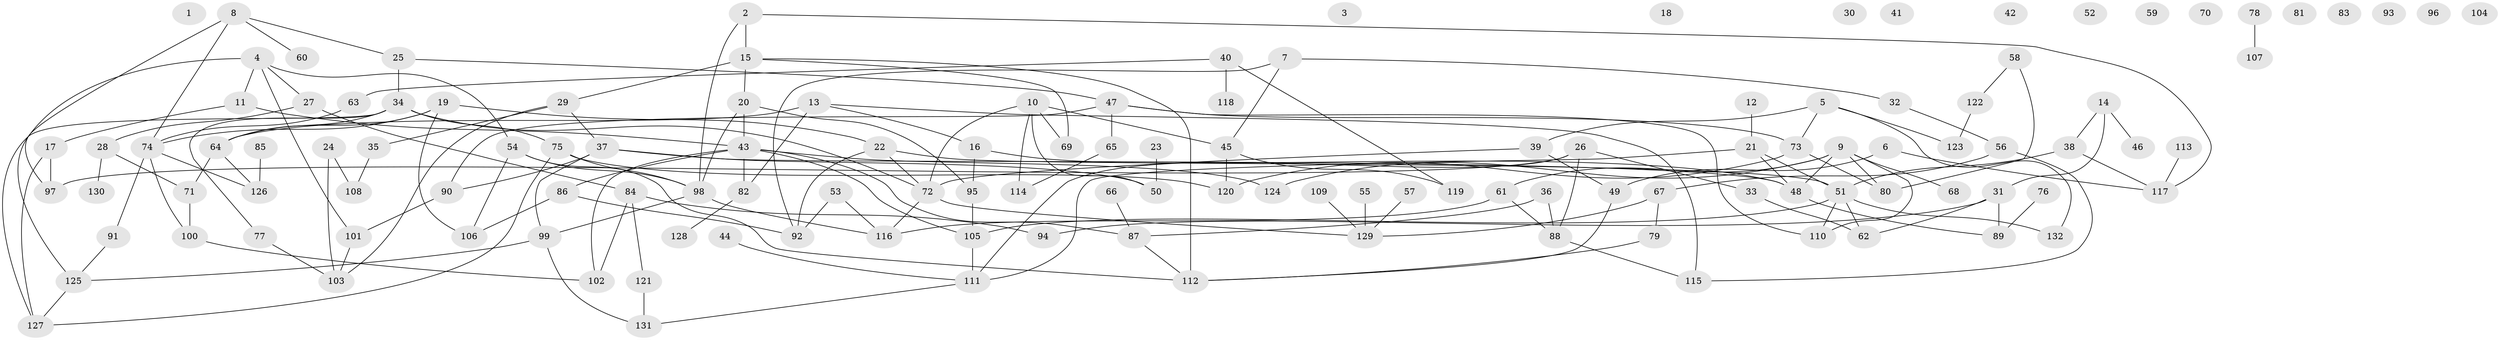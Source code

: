 // Generated by graph-tools (version 1.1) at 2025/38/03/09/25 04:38:55]
// undirected, 132 vertices, 182 edges
graph export_dot {
graph [start="1"]
  node [color=gray90,style=filled];
  1;
  2;
  3;
  4;
  5;
  6;
  7;
  8;
  9;
  10;
  11;
  12;
  13;
  14;
  15;
  16;
  17;
  18;
  19;
  20;
  21;
  22;
  23;
  24;
  25;
  26;
  27;
  28;
  29;
  30;
  31;
  32;
  33;
  34;
  35;
  36;
  37;
  38;
  39;
  40;
  41;
  42;
  43;
  44;
  45;
  46;
  47;
  48;
  49;
  50;
  51;
  52;
  53;
  54;
  55;
  56;
  57;
  58;
  59;
  60;
  61;
  62;
  63;
  64;
  65;
  66;
  67;
  68;
  69;
  70;
  71;
  72;
  73;
  74;
  75;
  76;
  77;
  78;
  79;
  80;
  81;
  82;
  83;
  84;
  85;
  86;
  87;
  88;
  89;
  90;
  91;
  92;
  93;
  94;
  95;
  96;
  97;
  98;
  99;
  100;
  101;
  102;
  103;
  104;
  105;
  106;
  107;
  108;
  109;
  110;
  111;
  112;
  113;
  114;
  115;
  116;
  117;
  118;
  119;
  120;
  121;
  122;
  123;
  124;
  125;
  126;
  127;
  128;
  129;
  130;
  131;
  132;
  2 -- 15;
  2 -- 98;
  2 -- 117;
  4 -- 11;
  4 -- 27;
  4 -- 54;
  4 -- 101;
  4 -- 125;
  5 -- 39;
  5 -- 73;
  5 -- 123;
  5 -- 132;
  6 -- 49;
  6 -- 117;
  7 -- 32;
  7 -- 45;
  7 -- 92;
  8 -- 25;
  8 -- 60;
  8 -- 74;
  8 -- 97;
  9 -- 48;
  9 -- 61;
  9 -- 68;
  9 -- 80;
  9 -- 110;
  9 -- 124;
  10 -- 45;
  10 -- 50;
  10 -- 69;
  10 -- 72;
  10 -- 114;
  11 -- 17;
  11 -- 43;
  12 -- 21;
  13 -- 16;
  13 -- 64;
  13 -- 82;
  13 -- 115;
  14 -- 31;
  14 -- 38;
  14 -- 46;
  15 -- 20;
  15 -- 29;
  15 -- 69;
  15 -- 112;
  16 -- 48;
  16 -- 95;
  17 -- 97;
  17 -- 127;
  19 -- 22;
  19 -- 64;
  19 -- 74;
  19 -- 106;
  20 -- 43;
  20 -- 95;
  20 -- 98;
  21 -- 48;
  21 -- 51;
  21 -- 111;
  22 -- 51;
  22 -- 72;
  22 -- 92;
  23 -- 50;
  24 -- 103;
  24 -- 108;
  25 -- 34;
  25 -- 47;
  26 -- 33;
  26 -- 88;
  26 -- 97;
  26 -- 111;
  27 -- 28;
  27 -- 84;
  28 -- 71;
  28 -- 130;
  29 -- 35;
  29 -- 37;
  29 -- 103;
  31 -- 62;
  31 -- 89;
  31 -- 94;
  32 -- 56;
  33 -- 62;
  34 -- 64;
  34 -- 72;
  34 -- 75;
  34 -- 77;
  34 -- 127;
  35 -- 108;
  36 -- 87;
  36 -- 88;
  37 -- 48;
  37 -- 50;
  37 -- 90;
  37 -- 99;
  38 -- 51;
  38 -- 117;
  39 -- 49;
  39 -- 72;
  40 -- 63;
  40 -- 118;
  40 -- 119;
  43 -- 82;
  43 -- 86;
  43 -- 87;
  43 -- 102;
  43 -- 105;
  43 -- 124;
  44 -- 111;
  45 -- 119;
  45 -- 120;
  47 -- 65;
  47 -- 73;
  47 -- 90;
  47 -- 110;
  48 -- 89;
  49 -- 112;
  51 -- 62;
  51 -- 105;
  51 -- 110;
  51 -- 132;
  53 -- 92;
  53 -- 116;
  54 -- 98;
  54 -- 106;
  54 -- 112;
  55 -- 129;
  56 -- 67;
  56 -- 115;
  57 -- 129;
  58 -- 80;
  58 -- 122;
  61 -- 88;
  61 -- 116;
  63 -- 74;
  64 -- 71;
  64 -- 126;
  65 -- 114;
  66 -- 87;
  67 -- 79;
  67 -- 129;
  71 -- 100;
  72 -- 116;
  72 -- 129;
  73 -- 80;
  73 -- 120;
  74 -- 91;
  74 -- 100;
  74 -- 126;
  75 -- 98;
  75 -- 120;
  75 -- 127;
  76 -- 89;
  77 -- 103;
  78 -- 107;
  79 -- 112;
  82 -- 128;
  84 -- 94;
  84 -- 102;
  84 -- 121;
  85 -- 126;
  86 -- 92;
  86 -- 106;
  87 -- 112;
  88 -- 115;
  90 -- 101;
  91 -- 125;
  95 -- 105;
  98 -- 99;
  98 -- 116;
  99 -- 125;
  99 -- 131;
  100 -- 102;
  101 -- 103;
  105 -- 111;
  109 -- 129;
  111 -- 131;
  113 -- 117;
  121 -- 131;
  122 -- 123;
  125 -- 127;
}

